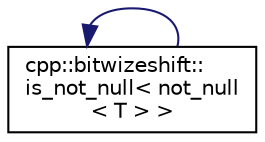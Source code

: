 digraph "Graphical Class Hierarchy"
{
  edge [fontname="Helvetica",fontsize="10",labelfontname="Helvetica",labelfontsize="10"];
  node [fontname="Helvetica",fontsize="10",shape=record];
  rankdir="LR";
  Node0 [label="true_type",height=0.2,width=0.4,color="grey75", fillcolor="white", style="filled"];
  Node0 -> Node0 [dir="back",color="midnightblue",fontsize="10",style="solid",fontname="Helvetica"];
  Node0 [label="cpp::bitwizeshift::\lis_not_null\< not_null\l\< T \> \>",height=0.2,width=0.4,color="black", fillcolor="white", style="filled",URL="$de/dfc/structcpp_1_1bitwizeshift_1_1is__not__null_3_01not__null_3_01_t_01_4_01_4.html"];
}
